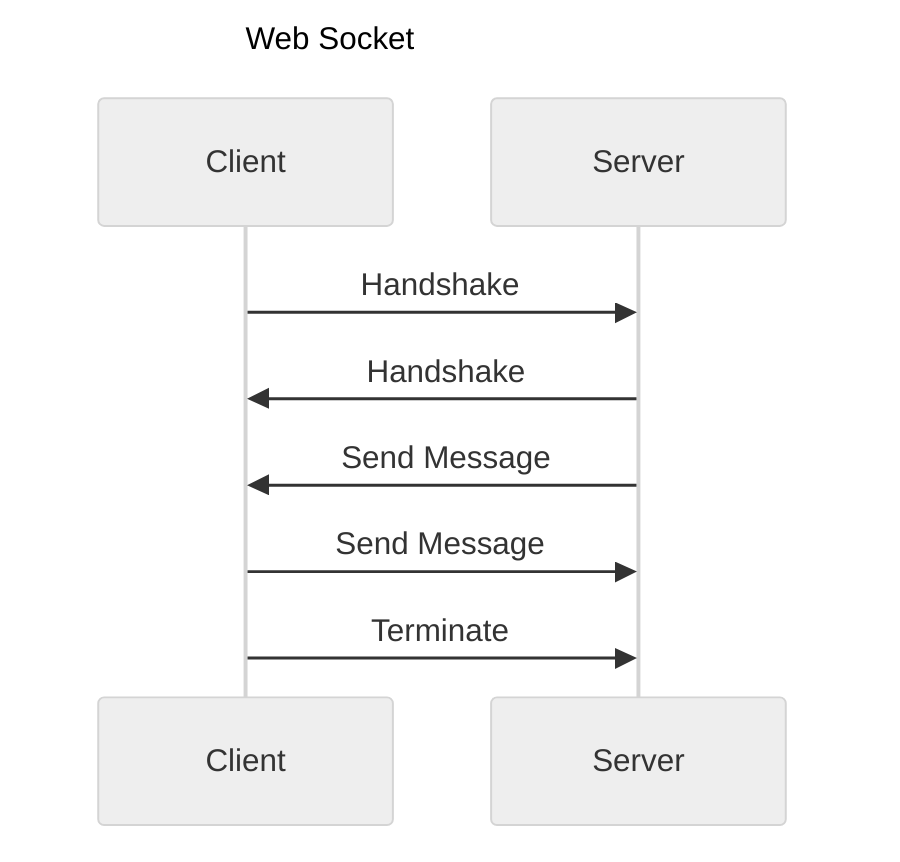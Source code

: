 ---
title: Web Socket
config:
  theme: neutral
---
sequenceDiagram
    Client->>Server: Handshake
    Server->>Client: Handshake
    Server->>Client: Send Message
    Client->>Server: Send Message
    Client->>Server: Terminate